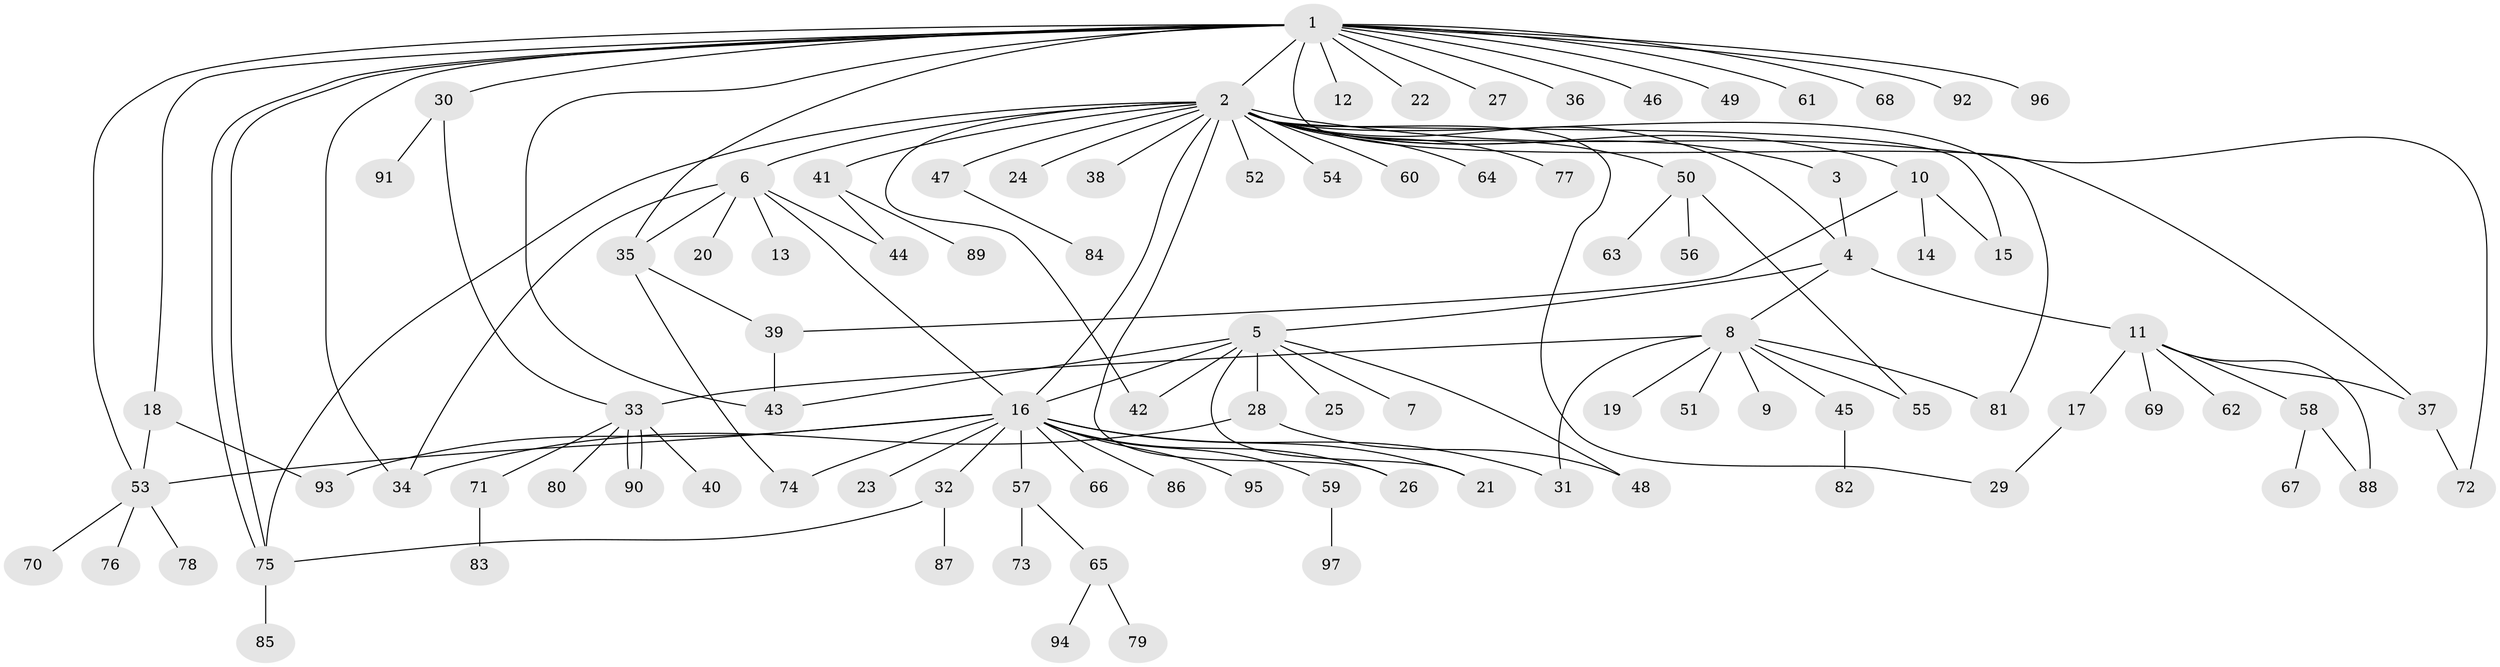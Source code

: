 // coarse degree distribution, {38: 0.013157894736842105, 2: 0.2236842105263158, 5: 0.05263157894736842, 9: 0.02631578947368421, 8: 0.013157894736842105, 1: 0.5789473684210527, 7: 0.013157894736842105, 15: 0.013157894736842105, 3: 0.05263157894736842, 4: 0.013157894736842105}
// Generated by graph-tools (version 1.1) at 2025/23/03/03/25 07:23:55]
// undirected, 97 vertices, 127 edges
graph export_dot {
graph [start="1"]
  node [color=gray90,style=filled];
  1;
  2;
  3;
  4;
  5;
  6;
  7;
  8;
  9;
  10;
  11;
  12;
  13;
  14;
  15;
  16;
  17;
  18;
  19;
  20;
  21;
  22;
  23;
  24;
  25;
  26;
  27;
  28;
  29;
  30;
  31;
  32;
  33;
  34;
  35;
  36;
  37;
  38;
  39;
  40;
  41;
  42;
  43;
  44;
  45;
  46;
  47;
  48;
  49;
  50;
  51;
  52;
  53;
  54;
  55;
  56;
  57;
  58;
  59;
  60;
  61;
  62;
  63;
  64;
  65;
  66;
  67;
  68;
  69;
  70;
  71;
  72;
  73;
  74;
  75;
  76;
  77;
  78;
  79;
  80;
  81;
  82;
  83;
  84;
  85;
  86;
  87;
  88;
  89;
  90;
  91;
  92;
  93;
  94;
  95;
  96;
  97;
  1 -- 2;
  1 -- 12;
  1 -- 18;
  1 -- 22;
  1 -- 27;
  1 -- 30;
  1 -- 34;
  1 -- 35;
  1 -- 36;
  1 -- 37;
  1 -- 43;
  1 -- 46;
  1 -- 49;
  1 -- 53;
  1 -- 61;
  1 -- 68;
  1 -- 75;
  1 -- 75;
  1 -- 92;
  1 -- 96;
  2 -- 3;
  2 -- 4;
  2 -- 6;
  2 -- 10;
  2 -- 15;
  2 -- 16;
  2 -- 24;
  2 -- 26;
  2 -- 29;
  2 -- 38;
  2 -- 41;
  2 -- 42;
  2 -- 47;
  2 -- 50;
  2 -- 52;
  2 -- 54;
  2 -- 60;
  2 -- 64;
  2 -- 72;
  2 -- 75;
  2 -- 77;
  2 -- 81;
  3 -- 4;
  4 -- 5;
  4 -- 8;
  4 -- 11;
  5 -- 7;
  5 -- 16;
  5 -- 21;
  5 -- 25;
  5 -- 28;
  5 -- 42;
  5 -- 43;
  5 -- 48;
  6 -- 13;
  6 -- 16;
  6 -- 20;
  6 -- 34;
  6 -- 35;
  6 -- 44;
  8 -- 9;
  8 -- 19;
  8 -- 31;
  8 -- 33;
  8 -- 45;
  8 -- 51;
  8 -- 55;
  8 -- 81;
  10 -- 14;
  10 -- 15;
  10 -- 39;
  11 -- 17;
  11 -- 37;
  11 -- 58;
  11 -- 62;
  11 -- 69;
  11 -- 88;
  16 -- 21;
  16 -- 23;
  16 -- 26;
  16 -- 31;
  16 -- 32;
  16 -- 53;
  16 -- 57;
  16 -- 59;
  16 -- 66;
  16 -- 74;
  16 -- 86;
  16 -- 93;
  16 -- 95;
  17 -- 29;
  18 -- 53;
  18 -- 93;
  28 -- 34;
  28 -- 48;
  30 -- 33;
  30 -- 91;
  32 -- 75;
  32 -- 87;
  33 -- 40;
  33 -- 71;
  33 -- 80;
  33 -- 90;
  33 -- 90;
  35 -- 39;
  35 -- 74;
  37 -- 72;
  39 -- 43;
  41 -- 44;
  41 -- 89;
  45 -- 82;
  47 -- 84;
  50 -- 55;
  50 -- 56;
  50 -- 63;
  53 -- 70;
  53 -- 76;
  53 -- 78;
  57 -- 65;
  57 -- 73;
  58 -- 67;
  58 -- 88;
  59 -- 97;
  65 -- 79;
  65 -- 94;
  71 -- 83;
  75 -- 85;
}
